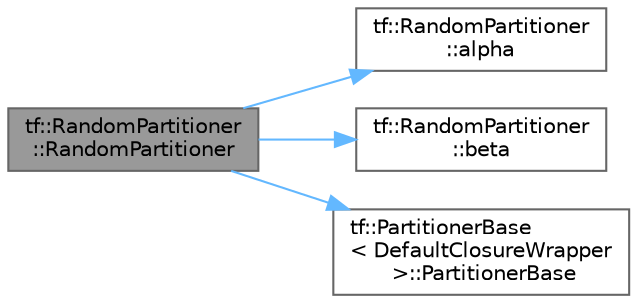 digraph "tf::RandomPartitioner::RandomPartitioner"
{
 // LATEX_PDF_SIZE
  bgcolor="transparent";
  edge [fontname=Helvetica,fontsize=10,labelfontname=Helvetica,labelfontsize=10];
  node [fontname=Helvetica,fontsize=10,shape=box,height=0.2,width=0.4];
  rankdir="LR";
  Node1 [id="Node000001",label="tf::RandomPartitioner\l::RandomPartitioner",height=0.2,width=0.4,color="gray40", fillcolor="grey60", style="filled", fontcolor="black",tooltip="constructs a random partitioner with the given parameters and the closure"];
  Node1 -> Node2 [id="edge1_Node000001_Node000002",color="steelblue1",style="solid",tooltip=" "];
  Node2 [id="Node000002",label="tf::RandomPartitioner\l::alpha",height=0.2,width=0.4,color="grey40", fillcolor="white", style="filled",URL="$classtf_1_1_random_partitioner.html#a67eea3b4ca4a2920a320d717ff3153aa",tooltip="queries the alpha value"];
  Node1 -> Node3 [id="edge2_Node000001_Node000003",color="steelblue1",style="solid",tooltip=" "];
  Node3 [id="Node000003",label="tf::RandomPartitioner\l::beta",height=0.2,width=0.4,color="grey40", fillcolor="white", style="filled",URL="$classtf_1_1_random_partitioner.html#a8f378443b152a7f0b7476a82982d12cb",tooltip="queries the beta value"];
  Node1 -> Node4 [id="edge3_Node000001_Node000004",color="steelblue1",style="solid",tooltip=" "];
  Node4 [id="Node000004",label="tf::PartitionerBase\l\< DefaultClosureWrapper\l \>::PartitionerBase",height=0.2,width=0.4,color="grey40", fillcolor="white", style="filled",URL="$classtf_1_1_partitioner_base.html#ad0037e70726a054527a923821ec2d95a",tooltip=" "];
}
